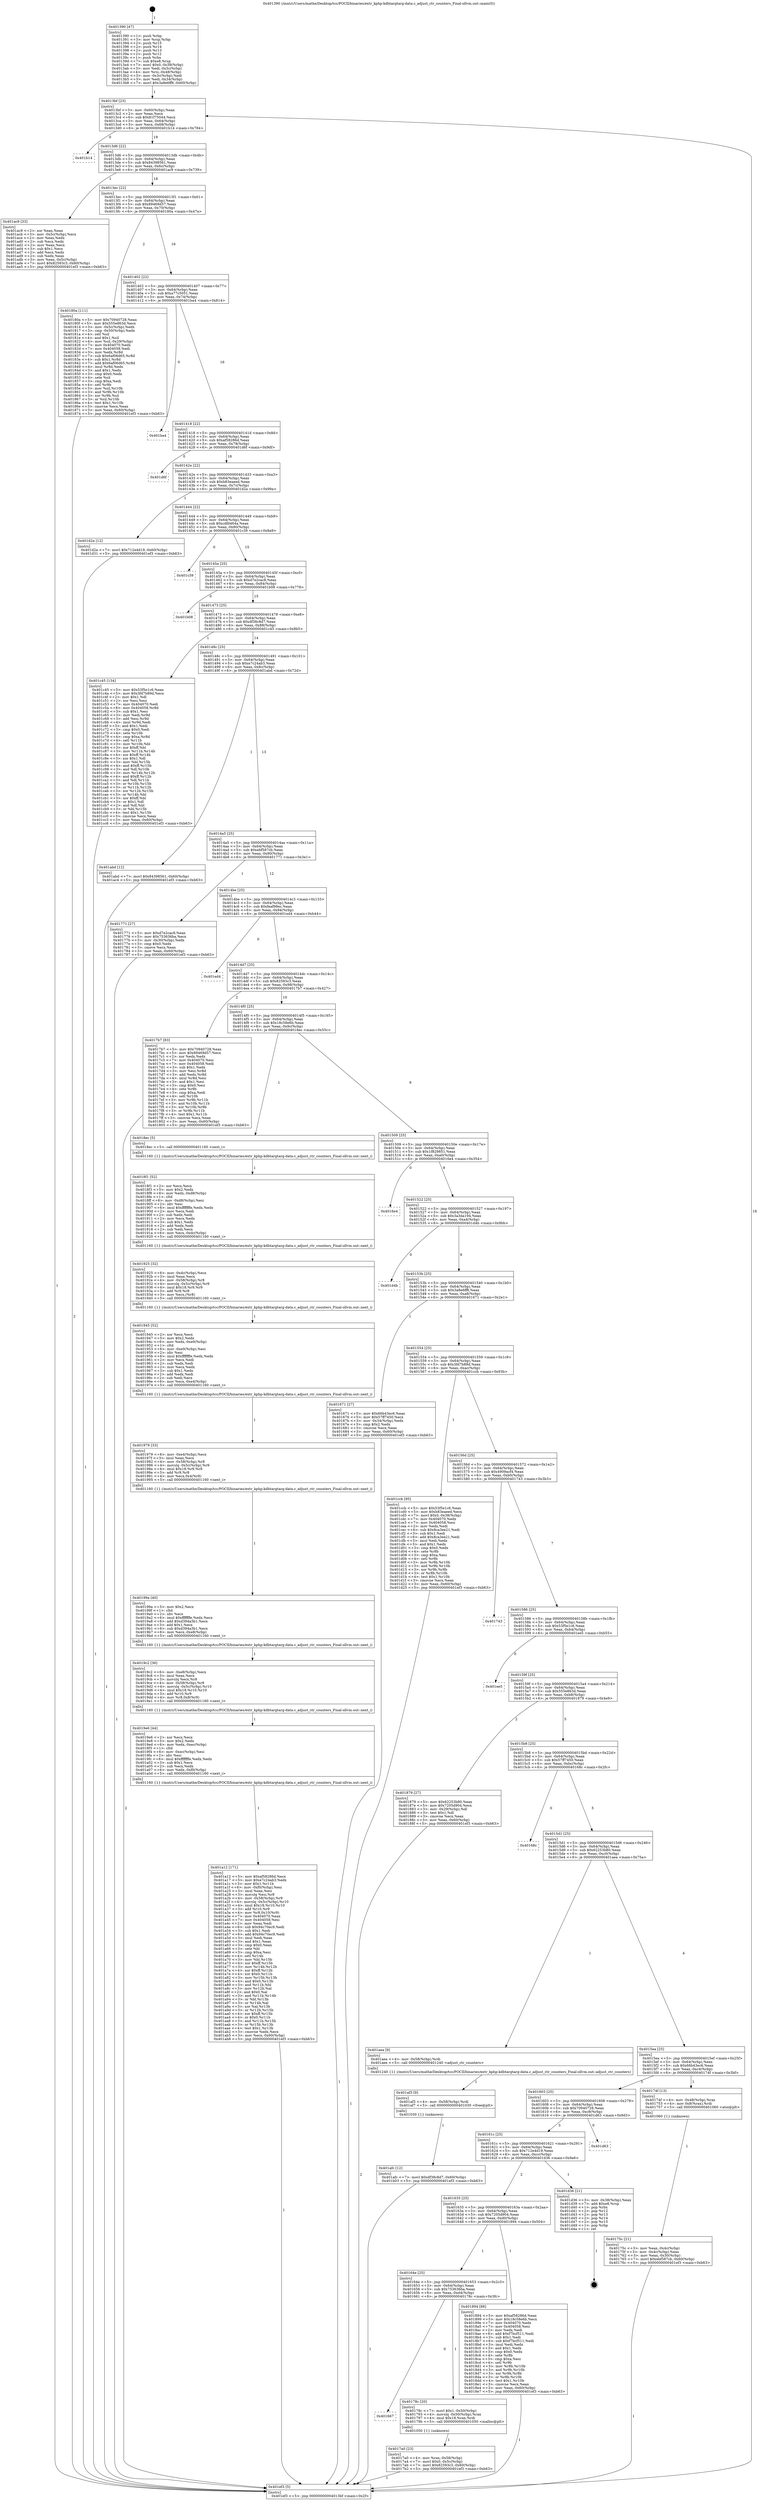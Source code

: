 digraph "0x401390" {
  label = "0x401390 (/mnt/c/Users/mathe/Desktop/tcc/POCII/binaries/extr_kphp-kdbtargtarg-data.c_adjust_ctr_counters_Final-ollvm.out::main(0))"
  labelloc = "t"
  node[shape=record]

  Entry [label="",width=0.3,height=0.3,shape=circle,fillcolor=black,style=filled]
  "0x4013bf" [label="{
     0x4013bf [23]\l
     | [instrs]\l
     &nbsp;&nbsp;0x4013bf \<+3\>: mov -0x60(%rbp),%eax\l
     &nbsp;&nbsp;0x4013c2 \<+2\>: mov %eax,%ecx\l
     &nbsp;&nbsp;0x4013c4 \<+6\>: sub $0x81f75044,%ecx\l
     &nbsp;&nbsp;0x4013ca \<+3\>: mov %eax,-0x64(%rbp)\l
     &nbsp;&nbsp;0x4013cd \<+3\>: mov %ecx,-0x68(%rbp)\l
     &nbsp;&nbsp;0x4013d0 \<+6\>: je 0000000000401b14 \<main+0x784\>\l
  }"]
  "0x401b14" [label="{
     0x401b14\l
  }", style=dashed]
  "0x4013d6" [label="{
     0x4013d6 [22]\l
     | [instrs]\l
     &nbsp;&nbsp;0x4013d6 \<+5\>: jmp 00000000004013db \<main+0x4b\>\l
     &nbsp;&nbsp;0x4013db \<+3\>: mov -0x64(%rbp),%eax\l
     &nbsp;&nbsp;0x4013de \<+5\>: sub $0x84398561,%eax\l
     &nbsp;&nbsp;0x4013e3 \<+3\>: mov %eax,-0x6c(%rbp)\l
     &nbsp;&nbsp;0x4013e6 \<+6\>: je 0000000000401ac9 \<main+0x739\>\l
  }"]
  Exit [label="",width=0.3,height=0.3,shape=circle,fillcolor=black,style=filled,peripheries=2]
  "0x401ac9" [label="{
     0x401ac9 [33]\l
     | [instrs]\l
     &nbsp;&nbsp;0x401ac9 \<+2\>: xor %eax,%eax\l
     &nbsp;&nbsp;0x401acb \<+3\>: mov -0x5c(%rbp),%ecx\l
     &nbsp;&nbsp;0x401ace \<+2\>: mov %eax,%edx\l
     &nbsp;&nbsp;0x401ad0 \<+2\>: sub %ecx,%edx\l
     &nbsp;&nbsp;0x401ad2 \<+2\>: mov %eax,%ecx\l
     &nbsp;&nbsp;0x401ad4 \<+3\>: sub $0x1,%ecx\l
     &nbsp;&nbsp;0x401ad7 \<+2\>: add %ecx,%edx\l
     &nbsp;&nbsp;0x401ad9 \<+2\>: sub %edx,%eax\l
     &nbsp;&nbsp;0x401adb \<+3\>: mov %eax,-0x5c(%rbp)\l
     &nbsp;&nbsp;0x401ade \<+7\>: movl $0x82593c3,-0x60(%rbp)\l
     &nbsp;&nbsp;0x401ae5 \<+5\>: jmp 0000000000401ef3 \<main+0xb63\>\l
  }"]
  "0x4013ec" [label="{
     0x4013ec [22]\l
     | [instrs]\l
     &nbsp;&nbsp;0x4013ec \<+5\>: jmp 00000000004013f1 \<main+0x61\>\l
     &nbsp;&nbsp;0x4013f1 \<+3\>: mov -0x64(%rbp),%eax\l
     &nbsp;&nbsp;0x4013f4 \<+5\>: sub $0x89469d57,%eax\l
     &nbsp;&nbsp;0x4013f9 \<+3\>: mov %eax,-0x70(%rbp)\l
     &nbsp;&nbsp;0x4013fc \<+6\>: je 000000000040180a \<main+0x47a\>\l
  }"]
  "0x401afc" [label="{
     0x401afc [12]\l
     | [instrs]\l
     &nbsp;&nbsp;0x401afc \<+7\>: movl $0xdf38c8d7,-0x60(%rbp)\l
     &nbsp;&nbsp;0x401b03 \<+5\>: jmp 0000000000401ef3 \<main+0xb63\>\l
  }"]
  "0x40180a" [label="{
     0x40180a [111]\l
     | [instrs]\l
     &nbsp;&nbsp;0x40180a \<+5\>: mov $0x70940728,%eax\l
     &nbsp;&nbsp;0x40180f \<+5\>: mov $0x555e863d,%ecx\l
     &nbsp;&nbsp;0x401814 \<+3\>: mov -0x5c(%rbp),%edx\l
     &nbsp;&nbsp;0x401817 \<+3\>: cmp -0x50(%rbp),%edx\l
     &nbsp;&nbsp;0x40181a \<+4\>: setl %sil\l
     &nbsp;&nbsp;0x40181e \<+4\>: and $0x1,%sil\l
     &nbsp;&nbsp;0x401822 \<+4\>: mov %sil,-0x29(%rbp)\l
     &nbsp;&nbsp;0x401826 \<+7\>: mov 0x404070,%edx\l
     &nbsp;&nbsp;0x40182d \<+7\>: mov 0x404058,%edi\l
     &nbsp;&nbsp;0x401834 \<+3\>: mov %edx,%r8d\l
     &nbsp;&nbsp;0x401837 \<+7\>: sub $0x6af06d65,%r8d\l
     &nbsp;&nbsp;0x40183e \<+4\>: sub $0x1,%r8d\l
     &nbsp;&nbsp;0x401842 \<+7\>: add $0x6af06d65,%r8d\l
     &nbsp;&nbsp;0x401849 \<+4\>: imul %r8d,%edx\l
     &nbsp;&nbsp;0x40184d \<+3\>: and $0x1,%edx\l
     &nbsp;&nbsp;0x401850 \<+3\>: cmp $0x0,%edx\l
     &nbsp;&nbsp;0x401853 \<+4\>: sete %sil\l
     &nbsp;&nbsp;0x401857 \<+3\>: cmp $0xa,%edi\l
     &nbsp;&nbsp;0x40185a \<+4\>: setl %r9b\l
     &nbsp;&nbsp;0x40185e \<+3\>: mov %sil,%r10b\l
     &nbsp;&nbsp;0x401861 \<+3\>: and %r9b,%r10b\l
     &nbsp;&nbsp;0x401864 \<+3\>: xor %r9b,%sil\l
     &nbsp;&nbsp;0x401867 \<+3\>: or %sil,%r10b\l
     &nbsp;&nbsp;0x40186a \<+4\>: test $0x1,%r10b\l
     &nbsp;&nbsp;0x40186e \<+3\>: cmovne %ecx,%eax\l
     &nbsp;&nbsp;0x401871 \<+3\>: mov %eax,-0x60(%rbp)\l
     &nbsp;&nbsp;0x401874 \<+5\>: jmp 0000000000401ef3 \<main+0xb63\>\l
  }"]
  "0x401402" [label="{
     0x401402 [22]\l
     | [instrs]\l
     &nbsp;&nbsp;0x401402 \<+5\>: jmp 0000000000401407 \<main+0x77\>\l
     &nbsp;&nbsp;0x401407 \<+3\>: mov -0x64(%rbp),%eax\l
     &nbsp;&nbsp;0x40140a \<+5\>: sub $0xa77c5051,%eax\l
     &nbsp;&nbsp;0x40140f \<+3\>: mov %eax,-0x74(%rbp)\l
     &nbsp;&nbsp;0x401412 \<+6\>: je 0000000000401ba4 \<main+0x814\>\l
  }"]
  "0x401af3" [label="{
     0x401af3 [9]\l
     | [instrs]\l
     &nbsp;&nbsp;0x401af3 \<+4\>: mov -0x58(%rbp),%rdi\l
     &nbsp;&nbsp;0x401af7 \<+5\>: call 0000000000401030 \<free@plt\>\l
     | [calls]\l
     &nbsp;&nbsp;0x401030 \{1\} (unknown)\l
  }"]
  "0x401ba4" [label="{
     0x401ba4\l
  }", style=dashed]
  "0x401418" [label="{
     0x401418 [22]\l
     | [instrs]\l
     &nbsp;&nbsp;0x401418 \<+5\>: jmp 000000000040141d \<main+0x8d\>\l
     &nbsp;&nbsp;0x40141d \<+3\>: mov -0x64(%rbp),%eax\l
     &nbsp;&nbsp;0x401420 \<+5\>: sub $0xaf58286d,%eax\l
     &nbsp;&nbsp;0x401425 \<+3\>: mov %eax,-0x78(%rbp)\l
     &nbsp;&nbsp;0x401428 \<+6\>: je 0000000000401d6f \<main+0x9df\>\l
  }"]
  "0x401a12" [label="{
     0x401a12 [171]\l
     | [instrs]\l
     &nbsp;&nbsp;0x401a12 \<+5\>: mov $0xaf58286d,%ecx\l
     &nbsp;&nbsp;0x401a17 \<+5\>: mov $0xe7c24ab3,%edx\l
     &nbsp;&nbsp;0x401a1c \<+3\>: mov $0x1,%r11b\l
     &nbsp;&nbsp;0x401a1f \<+6\>: mov -0xf0(%rbp),%esi\l
     &nbsp;&nbsp;0x401a25 \<+3\>: imul %eax,%esi\l
     &nbsp;&nbsp;0x401a28 \<+3\>: movslq %esi,%r8\l
     &nbsp;&nbsp;0x401a2b \<+4\>: mov -0x58(%rbp),%r9\l
     &nbsp;&nbsp;0x401a2f \<+4\>: movslq -0x5c(%rbp),%r10\l
     &nbsp;&nbsp;0x401a33 \<+4\>: imul $0x18,%r10,%r10\l
     &nbsp;&nbsp;0x401a37 \<+3\>: add %r10,%r9\l
     &nbsp;&nbsp;0x401a3a \<+4\>: mov %r8,0x10(%r9)\l
     &nbsp;&nbsp;0x401a3e \<+7\>: mov 0x404070,%eax\l
     &nbsp;&nbsp;0x401a45 \<+7\>: mov 0x404058,%esi\l
     &nbsp;&nbsp;0x401a4c \<+2\>: mov %eax,%edi\l
     &nbsp;&nbsp;0x401a4e \<+6\>: sub $0x94c70ec9,%edi\l
     &nbsp;&nbsp;0x401a54 \<+3\>: sub $0x1,%edi\l
     &nbsp;&nbsp;0x401a57 \<+6\>: add $0x94c70ec9,%edi\l
     &nbsp;&nbsp;0x401a5d \<+3\>: imul %edi,%eax\l
     &nbsp;&nbsp;0x401a60 \<+3\>: and $0x1,%eax\l
     &nbsp;&nbsp;0x401a63 \<+3\>: cmp $0x0,%eax\l
     &nbsp;&nbsp;0x401a66 \<+3\>: sete %bl\l
     &nbsp;&nbsp;0x401a69 \<+3\>: cmp $0xa,%esi\l
     &nbsp;&nbsp;0x401a6c \<+4\>: setl %r14b\l
     &nbsp;&nbsp;0x401a70 \<+3\>: mov %bl,%r15b\l
     &nbsp;&nbsp;0x401a73 \<+4\>: xor $0xff,%r15b\l
     &nbsp;&nbsp;0x401a77 \<+3\>: mov %r14b,%r12b\l
     &nbsp;&nbsp;0x401a7a \<+4\>: xor $0xff,%r12b\l
     &nbsp;&nbsp;0x401a7e \<+4\>: xor $0x0,%r11b\l
     &nbsp;&nbsp;0x401a82 \<+3\>: mov %r15b,%r13b\l
     &nbsp;&nbsp;0x401a85 \<+4\>: and $0x0,%r13b\l
     &nbsp;&nbsp;0x401a89 \<+3\>: and %r11b,%bl\l
     &nbsp;&nbsp;0x401a8c \<+3\>: mov %r12b,%al\l
     &nbsp;&nbsp;0x401a8f \<+2\>: and $0x0,%al\l
     &nbsp;&nbsp;0x401a91 \<+3\>: and %r11b,%r14b\l
     &nbsp;&nbsp;0x401a94 \<+3\>: or %bl,%r13b\l
     &nbsp;&nbsp;0x401a97 \<+3\>: or %r14b,%al\l
     &nbsp;&nbsp;0x401a9a \<+3\>: xor %al,%r13b\l
     &nbsp;&nbsp;0x401a9d \<+3\>: or %r12b,%r15b\l
     &nbsp;&nbsp;0x401aa0 \<+4\>: xor $0xff,%r15b\l
     &nbsp;&nbsp;0x401aa4 \<+4\>: or $0x0,%r11b\l
     &nbsp;&nbsp;0x401aa8 \<+3\>: and %r11b,%r15b\l
     &nbsp;&nbsp;0x401aab \<+3\>: or %r15b,%r13b\l
     &nbsp;&nbsp;0x401aae \<+4\>: test $0x1,%r13b\l
     &nbsp;&nbsp;0x401ab2 \<+3\>: cmovne %edx,%ecx\l
     &nbsp;&nbsp;0x401ab5 \<+3\>: mov %ecx,-0x60(%rbp)\l
     &nbsp;&nbsp;0x401ab8 \<+5\>: jmp 0000000000401ef3 \<main+0xb63\>\l
  }"]
  "0x401d6f" [label="{
     0x401d6f\l
  }", style=dashed]
  "0x40142e" [label="{
     0x40142e [22]\l
     | [instrs]\l
     &nbsp;&nbsp;0x40142e \<+5\>: jmp 0000000000401433 \<main+0xa3\>\l
     &nbsp;&nbsp;0x401433 \<+3\>: mov -0x64(%rbp),%eax\l
     &nbsp;&nbsp;0x401436 \<+5\>: sub $0xb83eaeed,%eax\l
     &nbsp;&nbsp;0x40143b \<+3\>: mov %eax,-0x7c(%rbp)\l
     &nbsp;&nbsp;0x40143e \<+6\>: je 0000000000401d2a \<main+0x99a\>\l
  }"]
  "0x4019e6" [label="{
     0x4019e6 [44]\l
     | [instrs]\l
     &nbsp;&nbsp;0x4019e6 \<+2\>: xor %ecx,%ecx\l
     &nbsp;&nbsp;0x4019e8 \<+5\>: mov $0x2,%edx\l
     &nbsp;&nbsp;0x4019ed \<+6\>: mov %edx,-0xec(%rbp)\l
     &nbsp;&nbsp;0x4019f3 \<+1\>: cltd\l
     &nbsp;&nbsp;0x4019f4 \<+6\>: mov -0xec(%rbp),%esi\l
     &nbsp;&nbsp;0x4019fa \<+2\>: idiv %esi\l
     &nbsp;&nbsp;0x4019fc \<+6\>: imul $0xfffffffe,%edx,%edx\l
     &nbsp;&nbsp;0x401a02 \<+3\>: sub $0x1,%ecx\l
     &nbsp;&nbsp;0x401a05 \<+2\>: sub %ecx,%edx\l
     &nbsp;&nbsp;0x401a07 \<+6\>: mov %edx,-0xf0(%rbp)\l
     &nbsp;&nbsp;0x401a0d \<+5\>: call 0000000000401160 \<next_i\>\l
     | [calls]\l
     &nbsp;&nbsp;0x401160 \{1\} (/mnt/c/Users/mathe/Desktop/tcc/POCII/binaries/extr_kphp-kdbtargtarg-data.c_adjust_ctr_counters_Final-ollvm.out::next_i)\l
  }"]
  "0x401d2a" [label="{
     0x401d2a [12]\l
     | [instrs]\l
     &nbsp;&nbsp;0x401d2a \<+7\>: movl $0x712e4d19,-0x60(%rbp)\l
     &nbsp;&nbsp;0x401d31 \<+5\>: jmp 0000000000401ef3 \<main+0xb63\>\l
  }"]
  "0x401444" [label="{
     0x401444 [22]\l
     | [instrs]\l
     &nbsp;&nbsp;0x401444 \<+5\>: jmp 0000000000401449 \<main+0xb9\>\l
     &nbsp;&nbsp;0x401449 \<+3\>: mov -0x64(%rbp),%eax\l
     &nbsp;&nbsp;0x40144c \<+5\>: sub $0xcdfd464a,%eax\l
     &nbsp;&nbsp;0x401451 \<+3\>: mov %eax,-0x80(%rbp)\l
     &nbsp;&nbsp;0x401454 \<+6\>: je 0000000000401c39 \<main+0x8a9\>\l
  }"]
  "0x4019c2" [label="{
     0x4019c2 [36]\l
     | [instrs]\l
     &nbsp;&nbsp;0x4019c2 \<+6\>: mov -0xe8(%rbp),%ecx\l
     &nbsp;&nbsp;0x4019c8 \<+3\>: imul %eax,%ecx\l
     &nbsp;&nbsp;0x4019cb \<+3\>: movslq %ecx,%r8\l
     &nbsp;&nbsp;0x4019ce \<+4\>: mov -0x58(%rbp),%r9\l
     &nbsp;&nbsp;0x4019d2 \<+4\>: movslq -0x5c(%rbp),%r10\l
     &nbsp;&nbsp;0x4019d6 \<+4\>: imul $0x18,%r10,%r10\l
     &nbsp;&nbsp;0x4019da \<+3\>: add %r10,%r9\l
     &nbsp;&nbsp;0x4019dd \<+4\>: mov %r8,0x8(%r9)\l
     &nbsp;&nbsp;0x4019e1 \<+5\>: call 0000000000401160 \<next_i\>\l
     | [calls]\l
     &nbsp;&nbsp;0x401160 \{1\} (/mnt/c/Users/mathe/Desktop/tcc/POCII/binaries/extr_kphp-kdbtargtarg-data.c_adjust_ctr_counters_Final-ollvm.out::next_i)\l
  }"]
  "0x401c39" [label="{
     0x401c39\l
  }", style=dashed]
  "0x40145a" [label="{
     0x40145a [25]\l
     | [instrs]\l
     &nbsp;&nbsp;0x40145a \<+5\>: jmp 000000000040145f \<main+0xcf\>\l
     &nbsp;&nbsp;0x40145f \<+3\>: mov -0x64(%rbp),%eax\l
     &nbsp;&nbsp;0x401462 \<+5\>: sub $0xd7e2cac8,%eax\l
     &nbsp;&nbsp;0x401467 \<+6\>: mov %eax,-0x84(%rbp)\l
     &nbsp;&nbsp;0x40146d \<+6\>: je 0000000000401b08 \<main+0x778\>\l
  }"]
  "0x40199a" [label="{
     0x40199a [40]\l
     | [instrs]\l
     &nbsp;&nbsp;0x40199a \<+5\>: mov $0x2,%ecx\l
     &nbsp;&nbsp;0x40199f \<+1\>: cltd\l
     &nbsp;&nbsp;0x4019a0 \<+2\>: idiv %ecx\l
     &nbsp;&nbsp;0x4019a2 \<+6\>: imul $0xfffffffe,%edx,%ecx\l
     &nbsp;&nbsp;0x4019a8 \<+6\>: add $0xd394a3b1,%ecx\l
     &nbsp;&nbsp;0x4019ae \<+3\>: add $0x1,%ecx\l
     &nbsp;&nbsp;0x4019b1 \<+6\>: sub $0xd394a3b1,%ecx\l
     &nbsp;&nbsp;0x4019b7 \<+6\>: mov %ecx,-0xe8(%rbp)\l
     &nbsp;&nbsp;0x4019bd \<+5\>: call 0000000000401160 \<next_i\>\l
     | [calls]\l
     &nbsp;&nbsp;0x401160 \{1\} (/mnt/c/Users/mathe/Desktop/tcc/POCII/binaries/extr_kphp-kdbtargtarg-data.c_adjust_ctr_counters_Final-ollvm.out::next_i)\l
  }"]
  "0x401b08" [label="{
     0x401b08\l
  }", style=dashed]
  "0x401473" [label="{
     0x401473 [25]\l
     | [instrs]\l
     &nbsp;&nbsp;0x401473 \<+5\>: jmp 0000000000401478 \<main+0xe8\>\l
     &nbsp;&nbsp;0x401478 \<+3\>: mov -0x64(%rbp),%eax\l
     &nbsp;&nbsp;0x40147b \<+5\>: sub $0xdf38c8d7,%eax\l
     &nbsp;&nbsp;0x401480 \<+6\>: mov %eax,-0x88(%rbp)\l
     &nbsp;&nbsp;0x401486 \<+6\>: je 0000000000401c45 \<main+0x8b5\>\l
  }"]
  "0x401979" [label="{
     0x401979 [33]\l
     | [instrs]\l
     &nbsp;&nbsp;0x401979 \<+6\>: mov -0xe4(%rbp),%ecx\l
     &nbsp;&nbsp;0x40197f \<+3\>: imul %eax,%ecx\l
     &nbsp;&nbsp;0x401982 \<+4\>: mov -0x58(%rbp),%r8\l
     &nbsp;&nbsp;0x401986 \<+4\>: movslq -0x5c(%rbp),%r9\l
     &nbsp;&nbsp;0x40198a \<+4\>: imul $0x18,%r9,%r9\l
     &nbsp;&nbsp;0x40198e \<+3\>: add %r9,%r8\l
     &nbsp;&nbsp;0x401991 \<+4\>: mov %ecx,0x4(%r8)\l
     &nbsp;&nbsp;0x401995 \<+5\>: call 0000000000401160 \<next_i\>\l
     | [calls]\l
     &nbsp;&nbsp;0x401160 \{1\} (/mnt/c/Users/mathe/Desktop/tcc/POCII/binaries/extr_kphp-kdbtargtarg-data.c_adjust_ctr_counters_Final-ollvm.out::next_i)\l
  }"]
  "0x401c45" [label="{
     0x401c45 [134]\l
     | [instrs]\l
     &nbsp;&nbsp;0x401c45 \<+5\>: mov $0x53f5e1c6,%eax\l
     &nbsp;&nbsp;0x401c4a \<+5\>: mov $0x3fd7b89d,%ecx\l
     &nbsp;&nbsp;0x401c4f \<+2\>: mov $0x1,%dl\l
     &nbsp;&nbsp;0x401c51 \<+2\>: xor %esi,%esi\l
     &nbsp;&nbsp;0x401c53 \<+7\>: mov 0x404070,%edi\l
     &nbsp;&nbsp;0x401c5a \<+8\>: mov 0x404058,%r8d\l
     &nbsp;&nbsp;0x401c62 \<+3\>: sub $0x1,%esi\l
     &nbsp;&nbsp;0x401c65 \<+3\>: mov %edi,%r9d\l
     &nbsp;&nbsp;0x401c68 \<+3\>: add %esi,%r9d\l
     &nbsp;&nbsp;0x401c6b \<+4\>: imul %r9d,%edi\l
     &nbsp;&nbsp;0x401c6f \<+3\>: and $0x1,%edi\l
     &nbsp;&nbsp;0x401c72 \<+3\>: cmp $0x0,%edi\l
     &nbsp;&nbsp;0x401c75 \<+4\>: sete %r10b\l
     &nbsp;&nbsp;0x401c79 \<+4\>: cmp $0xa,%r8d\l
     &nbsp;&nbsp;0x401c7d \<+4\>: setl %r11b\l
     &nbsp;&nbsp;0x401c81 \<+3\>: mov %r10b,%bl\l
     &nbsp;&nbsp;0x401c84 \<+3\>: xor $0xff,%bl\l
     &nbsp;&nbsp;0x401c87 \<+3\>: mov %r11b,%r14b\l
     &nbsp;&nbsp;0x401c8a \<+4\>: xor $0xff,%r14b\l
     &nbsp;&nbsp;0x401c8e \<+3\>: xor $0x1,%dl\l
     &nbsp;&nbsp;0x401c91 \<+3\>: mov %bl,%r15b\l
     &nbsp;&nbsp;0x401c94 \<+4\>: and $0xff,%r15b\l
     &nbsp;&nbsp;0x401c98 \<+3\>: and %dl,%r10b\l
     &nbsp;&nbsp;0x401c9b \<+3\>: mov %r14b,%r12b\l
     &nbsp;&nbsp;0x401c9e \<+4\>: and $0xff,%r12b\l
     &nbsp;&nbsp;0x401ca2 \<+3\>: and %dl,%r11b\l
     &nbsp;&nbsp;0x401ca5 \<+3\>: or %r10b,%r15b\l
     &nbsp;&nbsp;0x401ca8 \<+3\>: or %r11b,%r12b\l
     &nbsp;&nbsp;0x401cab \<+3\>: xor %r12b,%r15b\l
     &nbsp;&nbsp;0x401cae \<+3\>: or %r14b,%bl\l
     &nbsp;&nbsp;0x401cb1 \<+3\>: xor $0xff,%bl\l
     &nbsp;&nbsp;0x401cb4 \<+3\>: or $0x1,%dl\l
     &nbsp;&nbsp;0x401cb7 \<+2\>: and %dl,%bl\l
     &nbsp;&nbsp;0x401cb9 \<+3\>: or %bl,%r15b\l
     &nbsp;&nbsp;0x401cbc \<+4\>: test $0x1,%r15b\l
     &nbsp;&nbsp;0x401cc0 \<+3\>: cmovne %ecx,%eax\l
     &nbsp;&nbsp;0x401cc3 \<+3\>: mov %eax,-0x60(%rbp)\l
     &nbsp;&nbsp;0x401cc6 \<+5\>: jmp 0000000000401ef3 \<main+0xb63\>\l
  }"]
  "0x40148c" [label="{
     0x40148c [25]\l
     | [instrs]\l
     &nbsp;&nbsp;0x40148c \<+5\>: jmp 0000000000401491 \<main+0x101\>\l
     &nbsp;&nbsp;0x401491 \<+3\>: mov -0x64(%rbp),%eax\l
     &nbsp;&nbsp;0x401494 \<+5\>: sub $0xe7c24ab3,%eax\l
     &nbsp;&nbsp;0x401499 \<+6\>: mov %eax,-0x8c(%rbp)\l
     &nbsp;&nbsp;0x40149f \<+6\>: je 0000000000401abd \<main+0x72d\>\l
  }"]
  "0x401945" [label="{
     0x401945 [52]\l
     | [instrs]\l
     &nbsp;&nbsp;0x401945 \<+2\>: xor %ecx,%ecx\l
     &nbsp;&nbsp;0x401947 \<+5\>: mov $0x2,%edx\l
     &nbsp;&nbsp;0x40194c \<+6\>: mov %edx,-0xe0(%rbp)\l
     &nbsp;&nbsp;0x401952 \<+1\>: cltd\l
     &nbsp;&nbsp;0x401953 \<+6\>: mov -0xe0(%rbp),%esi\l
     &nbsp;&nbsp;0x401959 \<+2\>: idiv %esi\l
     &nbsp;&nbsp;0x40195b \<+6\>: imul $0xfffffffe,%edx,%edx\l
     &nbsp;&nbsp;0x401961 \<+2\>: mov %ecx,%edi\l
     &nbsp;&nbsp;0x401963 \<+2\>: sub %edx,%edi\l
     &nbsp;&nbsp;0x401965 \<+2\>: mov %ecx,%edx\l
     &nbsp;&nbsp;0x401967 \<+3\>: sub $0x1,%edx\l
     &nbsp;&nbsp;0x40196a \<+2\>: add %edx,%edi\l
     &nbsp;&nbsp;0x40196c \<+2\>: sub %edi,%ecx\l
     &nbsp;&nbsp;0x40196e \<+6\>: mov %ecx,-0xe4(%rbp)\l
     &nbsp;&nbsp;0x401974 \<+5\>: call 0000000000401160 \<next_i\>\l
     | [calls]\l
     &nbsp;&nbsp;0x401160 \{1\} (/mnt/c/Users/mathe/Desktop/tcc/POCII/binaries/extr_kphp-kdbtargtarg-data.c_adjust_ctr_counters_Final-ollvm.out::next_i)\l
  }"]
  "0x401abd" [label="{
     0x401abd [12]\l
     | [instrs]\l
     &nbsp;&nbsp;0x401abd \<+7\>: movl $0x84398561,-0x60(%rbp)\l
     &nbsp;&nbsp;0x401ac4 \<+5\>: jmp 0000000000401ef3 \<main+0xb63\>\l
  }"]
  "0x4014a5" [label="{
     0x4014a5 [25]\l
     | [instrs]\l
     &nbsp;&nbsp;0x4014a5 \<+5\>: jmp 00000000004014aa \<main+0x11a\>\l
     &nbsp;&nbsp;0x4014aa \<+3\>: mov -0x64(%rbp),%eax\l
     &nbsp;&nbsp;0x4014ad \<+5\>: sub $0xebf587cb,%eax\l
     &nbsp;&nbsp;0x4014b2 \<+6\>: mov %eax,-0x90(%rbp)\l
     &nbsp;&nbsp;0x4014b8 \<+6\>: je 0000000000401771 \<main+0x3e1\>\l
  }"]
  "0x401925" [label="{
     0x401925 [32]\l
     | [instrs]\l
     &nbsp;&nbsp;0x401925 \<+6\>: mov -0xdc(%rbp),%ecx\l
     &nbsp;&nbsp;0x40192b \<+3\>: imul %eax,%ecx\l
     &nbsp;&nbsp;0x40192e \<+4\>: mov -0x58(%rbp),%r8\l
     &nbsp;&nbsp;0x401932 \<+4\>: movslq -0x5c(%rbp),%r9\l
     &nbsp;&nbsp;0x401936 \<+4\>: imul $0x18,%r9,%r9\l
     &nbsp;&nbsp;0x40193a \<+3\>: add %r9,%r8\l
     &nbsp;&nbsp;0x40193d \<+3\>: mov %ecx,(%r8)\l
     &nbsp;&nbsp;0x401940 \<+5\>: call 0000000000401160 \<next_i\>\l
     | [calls]\l
     &nbsp;&nbsp;0x401160 \{1\} (/mnt/c/Users/mathe/Desktop/tcc/POCII/binaries/extr_kphp-kdbtargtarg-data.c_adjust_ctr_counters_Final-ollvm.out::next_i)\l
  }"]
  "0x401771" [label="{
     0x401771 [27]\l
     | [instrs]\l
     &nbsp;&nbsp;0x401771 \<+5\>: mov $0xd7e2cac8,%eax\l
     &nbsp;&nbsp;0x401776 \<+5\>: mov $0x753636ba,%ecx\l
     &nbsp;&nbsp;0x40177b \<+3\>: mov -0x30(%rbp),%edx\l
     &nbsp;&nbsp;0x40177e \<+3\>: cmp $0x0,%edx\l
     &nbsp;&nbsp;0x401781 \<+3\>: cmove %ecx,%eax\l
     &nbsp;&nbsp;0x401784 \<+3\>: mov %eax,-0x60(%rbp)\l
     &nbsp;&nbsp;0x401787 \<+5\>: jmp 0000000000401ef3 \<main+0xb63\>\l
  }"]
  "0x4014be" [label="{
     0x4014be [25]\l
     | [instrs]\l
     &nbsp;&nbsp;0x4014be \<+5\>: jmp 00000000004014c3 \<main+0x133\>\l
     &nbsp;&nbsp;0x4014c3 \<+3\>: mov -0x64(%rbp),%eax\l
     &nbsp;&nbsp;0x4014c6 \<+5\>: sub $0xfeaf98ec,%eax\l
     &nbsp;&nbsp;0x4014cb \<+6\>: mov %eax,-0x94(%rbp)\l
     &nbsp;&nbsp;0x4014d1 \<+6\>: je 0000000000401ed4 \<main+0xb44\>\l
  }"]
  "0x4018f1" [label="{
     0x4018f1 [52]\l
     | [instrs]\l
     &nbsp;&nbsp;0x4018f1 \<+2\>: xor %ecx,%ecx\l
     &nbsp;&nbsp;0x4018f3 \<+5\>: mov $0x2,%edx\l
     &nbsp;&nbsp;0x4018f8 \<+6\>: mov %edx,-0xd8(%rbp)\l
     &nbsp;&nbsp;0x4018fe \<+1\>: cltd\l
     &nbsp;&nbsp;0x4018ff \<+6\>: mov -0xd8(%rbp),%esi\l
     &nbsp;&nbsp;0x401905 \<+2\>: idiv %esi\l
     &nbsp;&nbsp;0x401907 \<+6\>: imul $0xfffffffe,%edx,%edx\l
     &nbsp;&nbsp;0x40190d \<+2\>: mov %ecx,%edi\l
     &nbsp;&nbsp;0x40190f \<+2\>: sub %edx,%edi\l
     &nbsp;&nbsp;0x401911 \<+2\>: mov %ecx,%edx\l
     &nbsp;&nbsp;0x401913 \<+3\>: sub $0x1,%edx\l
     &nbsp;&nbsp;0x401916 \<+2\>: add %edx,%edi\l
     &nbsp;&nbsp;0x401918 \<+2\>: sub %edi,%ecx\l
     &nbsp;&nbsp;0x40191a \<+6\>: mov %ecx,-0xdc(%rbp)\l
     &nbsp;&nbsp;0x401920 \<+5\>: call 0000000000401160 \<next_i\>\l
     | [calls]\l
     &nbsp;&nbsp;0x401160 \{1\} (/mnt/c/Users/mathe/Desktop/tcc/POCII/binaries/extr_kphp-kdbtargtarg-data.c_adjust_ctr_counters_Final-ollvm.out::next_i)\l
  }"]
  "0x401ed4" [label="{
     0x401ed4\l
  }", style=dashed]
  "0x4014d7" [label="{
     0x4014d7 [25]\l
     | [instrs]\l
     &nbsp;&nbsp;0x4014d7 \<+5\>: jmp 00000000004014dc \<main+0x14c\>\l
     &nbsp;&nbsp;0x4014dc \<+3\>: mov -0x64(%rbp),%eax\l
     &nbsp;&nbsp;0x4014df \<+5\>: sub $0x82593c3,%eax\l
     &nbsp;&nbsp;0x4014e4 \<+6\>: mov %eax,-0x98(%rbp)\l
     &nbsp;&nbsp;0x4014ea \<+6\>: je 00000000004017b7 \<main+0x427\>\l
  }"]
  "0x4017a0" [label="{
     0x4017a0 [23]\l
     | [instrs]\l
     &nbsp;&nbsp;0x4017a0 \<+4\>: mov %rax,-0x58(%rbp)\l
     &nbsp;&nbsp;0x4017a4 \<+7\>: movl $0x0,-0x5c(%rbp)\l
     &nbsp;&nbsp;0x4017ab \<+7\>: movl $0x82593c3,-0x60(%rbp)\l
     &nbsp;&nbsp;0x4017b2 \<+5\>: jmp 0000000000401ef3 \<main+0xb63\>\l
  }"]
  "0x4017b7" [label="{
     0x4017b7 [83]\l
     | [instrs]\l
     &nbsp;&nbsp;0x4017b7 \<+5\>: mov $0x70940728,%eax\l
     &nbsp;&nbsp;0x4017bc \<+5\>: mov $0x89469d57,%ecx\l
     &nbsp;&nbsp;0x4017c1 \<+2\>: xor %edx,%edx\l
     &nbsp;&nbsp;0x4017c3 \<+7\>: mov 0x404070,%esi\l
     &nbsp;&nbsp;0x4017ca \<+7\>: mov 0x404058,%edi\l
     &nbsp;&nbsp;0x4017d1 \<+3\>: sub $0x1,%edx\l
     &nbsp;&nbsp;0x4017d4 \<+3\>: mov %esi,%r8d\l
     &nbsp;&nbsp;0x4017d7 \<+3\>: add %edx,%r8d\l
     &nbsp;&nbsp;0x4017da \<+4\>: imul %r8d,%esi\l
     &nbsp;&nbsp;0x4017de \<+3\>: and $0x1,%esi\l
     &nbsp;&nbsp;0x4017e1 \<+3\>: cmp $0x0,%esi\l
     &nbsp;&nbsp;0x4017e4 \<+4\>: sete %r9b\l
     &nbsp;&nbsp;0x4017e8 \<+3\>: cmp $0xa,%edi\l
     &nbsp;&nbsp;0x4017eb \<+4\>: setl %r10b\l
     &nbsp;&nbsp;0x4017ef \<+3\>: mov %r9b,%r11b\l
     &nbsp;&nbsp;0x4017f2 \<+3\>: and %r10b,%r11b\l
     &nbsp;&nbsp;0x4017f5 \<+3\>: xor %r10b,%r9b\l
     &nbsp;&nbsp;0x4017f8 \<+3\>: or %r9b,%r11b\l
     &nbsp;&nbsp;0x4017fb \<+4\>: test $0x1,%r11b\l
     &nbsp;&nbsp;0x4017ff \<+3\>: cmovne %ecx,%eax\l
     &nbsp;&nbsp;0x401802 \<+3\>: mov %eax,-0x60(%rbp)\l
     &nbsp;&nbsp;0x401805 \<+5\>: jmp 0000000000401ef3 \<main+0xb63\>\l
  }"]
  "0x4014f0" [label="{
     0x4014f0 [25]\l
     | [instrs]\l
     &nbsp;&nbsp;0x4014f0 \<+5\>: jmp 00000000004014f5 \<main+0x165\>\l
     &nbsp;&nbsp;0x4014f5 \<+3\>: mov -0x64(%rbp),%eax\l
     &nbsp;&nbsp;0x4014f8 \<+5\>: sub $0x18c58e6b,%eax\l
     &nbsp;&nbsp;0x4014fd \<+6\>: mov %eax,-0x9c(%rbp)\l
     &nbsp;&nbsp;0x401503 \<+6\>: je 00000000004018ec \<main+0x55c\>\l
  }"]
  "0x401667" [label="{
     0x401667\l
  }", style=dashed]
  "0x4018ec" [label="{
     0x4018ec [5]\l
     | [instrs]\l
     &nbsp;&nbsp;0x4018ec \<+5\>: call 0000000000401160 \<next_i\>\l
     | [calls]\l
     &nbsp;&nbsp;0x401160 \{1\} (/mnt/c/Users/mathe/Desktop/tcc/POCII/binaries/extr_kphp-kdbtargtarg-data.c_adjust_ctr_counters_Final-ollvm.out::next_i)\l
  }"]
  "0x401509" [label="{
     0x401509 [25]\l
     | [instrs]\l
     &nbsp;&nbsp;0x401509 \<+5\>: jmp 000000000040150e \<main+0x17e\>\l
     &nbsp;&nbsp;0x40150e \<+3\>: mov -0x64(%rbp),%eax\l
     &nbsp;&nbsp;0x401511 \<+5\>: sub $0x1f829851,%eax\l
     &nbsp;&nbsp;0x401516 \<+6\>: mov %eax,-0xa0(%rbp)\l
     &nbsp;&nbsp;0x40151c \<+6\>: je 00000000004016e4 \<main+0x354\>\l
  }"]
  "0x40178c" [label="{
     0x40178c [20]\l
     | [instrs]\l
     &nbsp;&nbsp;0x40178c \<+7\>: movl $0x1,-0x50(%rbp)\l
     &nbsp;&nbsp;0x401793 \<+4\>: movslq -0x50(%rbp),%rax\l
     &nbsp;&nbsp;0x401797 \<+4\>: imul $0x18,%rax,%rdi\l
     &nbsp;&nbsp;0x40179b \<+5\>: call 0000000000401050 \<malloc@plt\>\l
     | [calls]\l
     &nbsp;&nbsp;0x401050 \{1\} (unknown)\l
  }"]
  "0x4016e4" [label="{
     0x4016e4\l
  }", style=dashed]
  "0x401522" [label="{
     0x401522 [25]\l
     | [instrs]\l
     &nbsp;&nbsp;0x401522 \<+5\>: jmp 0000000000401527 \<main+0x197\>\l
     &nbsp;&nbsp;0x401527 \<+3\>: mov -0x64(%rbp),%eax\l
     &nbsp;&nbsp;0x40152a \<+5\>: sub $0x3a3da194,%eax\l
     &nbsp;&nbsp;0x40152f \<+6\>: mov %eax,-0xa4(%rbp)\l
     &nbsp;&nbsp;0x401535 \<+6\>: je 0000000000401d4b \<main+0x9bb\>\l
  }"]
  "0x40164e" [label="{
     0x40164e [25]\l
     | [instrs]\l
     &nbsp;&nbsp;0x40164e \<+5\>: jmp 0000000000401653 \<main+0x2c3\>\l
     &nbsp;&nbsp;0x401653 \<+3\>: mov -0x64(%rbp),%eax\l
     &nbsp;&nbsp;0x401656 \<+5\>: sub $0x753636ba,%eax\l
     &nbsp;&nbsp;0x40165b \<+6\>: mov %eax,-0xd4(%rbp)\l
     &nbsp;&nbsp;0x401661 \<+6\>: je 000000000040178c \<main+0x3fc\>\l
  }"]
  "0x401d4b" [label="{
     0x401d4b\l
  }", style=dashed]
  "0x40153b" [label="{
     0x40153b [25]\l
     | [instrs]\l
     &nbsp;&nbsp;0x40153b \<+5\>: jmp 0000000000401540 \<main+0x1b0\>\l
     &nbsp;&nbsp;0x401540 \<+3\>: mov -0x64(%rbp),%eax\l
     &nbsp;&nbsp;0x401543 \<+5\>: sub $0x3a8e6ff8,%eax\l
     &nbsp;&nbsp;0x401548 \<+6\>: mov %eax,-0xa8(%rbp)\l
     &nbsp;&nbsp;0x40154e \<+6\>: je 0000000000401671 \<main+0x2e1\>\l
  }"]
  "0x401894" [label="{
     0x401894 [88]\l
     | [instrs]\l
     &nbsp;&nbsp;0x401894 \<+5\>: mov $0xaf58286d,%eax\l
     &nbsp;&nbsp;0x401899 \<+5\>: mov $0x18c58e6b,%ecx\l
     &nbsp;&nbsp;0x40189e \<+7\>: mov 0x404070,%edx\l
     &nbsp;&nbsp;0x4018a5 \<+7\>: mov 0x404058,%esi\l
     &nbsp;&nbsp;0x4018ac \<+2\>: mov %edx,%edi\l
     &nbsp;&nbsp;0x4018ae \<+6\>: add $0xf7bcf511,%edi\l
     &nbsp;&nbsp;0x4018b4 \<+3\>: sub $0x1,%edi\l
     &nbsp;&nbsp;0x4018b7 \<+6\>: sub $0xf7bcf511,%edi\l
     &nbsp;&nbsp;0x4018bd \<+3\>: imul %edi,%edx\l
     &nbsp;&nbsp;0x4018c0 \<+3\>: and $0x1,%edx\l
     &nbsp;&nbsp;0x4018c3 \<+3\>: cmp $0x0,%edx\l
     &nbsp;&nbsp;0x4018c6 \<+4\>: sete %r8b\l
     &nbsp;&nbsp;0x4018ca \<+3\>: cmp $0xa,%esi\l
     &nbsp;&nbsp;0x4018cd \<+4\>: setl %r9b\l
     &nbsp;&nbsp;0x4018d1 \<+3\>: mov %r8b,%r10b\l
     &nbsp;&nbsp;0x4018d4 \<+3\>: and %r9b,%r10b\l
     &nbsp;&nbsp;0x4018d7 \<+3\>: xor %r9b,%r8b\l
     &nbsp;&nbsp;0x4018da \<+3\>: or %r8b,%r10b\l
     &nbsp;&nbsp;0x4018dd \<+4\>: test $0x1,%r10b\l
     &nbsp;&nbsp;0x4018e1 \<+3\>: cmovne %ecx,%eax\l
     &nbsp;&nbsp;0x4018e4 \<+3\>: mov %eax,-0x60(%rbp)\l
     &nbsp;&nbsp;0x4018e7 \<+5\>: jmp 0000000000401ef3 \<main+0xb63\>\l
  }"]
  "0x401671" [label="{
     0x401671 [27]\l
     | [instrs]\l
     &nbsp;&nbsp;0x401671 \<+5\>: mov $0x66b43ec6,%eax\l
     &nbsp;&nbsp;0x401676 \<+5\>: mov $0x57ff7450,%ecx\l
     &nbsp;&nbsp;0x40167b \<+3\>: mov -0x34(%rbp),%edx\l
     &nbsp;&nbsp;0x40167e \<+3\>: cmp $0x2,%edx\l
     &nbsp;&nbsp;0x401681 \<+3\>: cmovne %ecx,%eax\l
     &nbsp;&nbsp;0x401684 \<+3\>: mov %eax,-0x60(%rbp)\l
     &nbsp;&nbsp;0x401687 \<+5\>: jmp 0000000000401ef3 \<main+0xb63\>\l
  }"]
  "0x401554" [label="{
     0x401554 [25]\l
     | [instrs]\l
     &nbsp;&nbsp;0x401554 \<+5\>: jmp 0000000000401559 \<main+0x1c9\>\l
     &nbsp;&nbsp;0x401559 \<+3\>: mov -0x64(%rbp),%eax\l
     &nbsp;&nbsp;0x40155c \<+5\>: sub $0x3fd7b89d,%eax\l
     &nbsp;&nbsp;0x401561 \<+6\>: mov %eax,-0xac(%rbp)\l
     &nbsp;&nbsp;0x401567 \<+6\>: je 0000000000401ccb \<main+0x93b\>\l
  }"]
  "0x401ef3" [label="{
     0x401ef3 [5]\l
     | [instrs]\l
     &nbsp;&nbsp;0x401ef3 \<+5\>: jmp 00000000004013bf \<main+0x2f\>\l
  }"]
  "0x401390" [label="{
     0x401390 [47]\l
     | [instrs]\l
     &nbsp;&nbsp;0x401390 \<+1\>: push %rbp\l
     &nbsp;&nbsp;0x401391 \<+3\>: mov %rsp,%rbp\l
     &nbsp;&nbsp;0x401394 \<+2\>: push %r15\l
     &nbsp;&nbsp;0x401396 \<+2\>: push %r14\l
     &nbsp;&nbsp;0x401398 \<+2\>: push %r13\l
     &nbsp;&nbsp;0x40139a \<+2\>: push %r12\l
     &nbsp;&nbsp;0x40139c \<+1\>: push %rbx\l
     &nbsp;&nbsp;0x40139d \<+7\>: sub $0xe8,%rsp\l
     &nbsp;&nbsp;0x4013a4 \<+7\>: movl $0x0,-0x38(%rbp)\l
     &nbsp;&nbsp;0x4013ab \<+3\>: mov %edi,-0x3c(%rbp)\l
     &nbsp;&nbsp;0x4013ae \<+4\>: mov %rsi,-0x48(%rbp)\l
     &nbsp;&nbsp;0x4013b2 \<+3\>: mov -0x3c(%rbp),%edi\l
     &nbsp;&nbsp;0x4013b5 \<+3\>: mov %edi,-0x34(%rbp)\l
     &nbsp;&nbsp;0x4013b8 \<+7\>: movl $0x3a8e6ff8,-0x60(%rbp)\l
  }"]
  "0x401635" [label="{
     0x401635 [25]\l
     | [instrs]\l
     &nbsp;&nbsp;0x401635 \<+5\>: jmp 000000000040163a \<main+0x2aa\>\l
     &nbsp;&nbsp;0x40163a \<+3\>: mov -0x64(%rbp),%eax\l
     &nbsp;&nbsp;0x40163d \<+5\>: sub $0x7205d904,%eax\l
     &nbsp;&nbsp;0x401642 \<+6\>: mov %eax,-0xd0(%rbp)\l
     &nbsp;&nbsp;0x401648 \<+6\>: je 0000000000401894 \<main+0x504\>\l
  }"]
  "0x401ccb" [label="{
     0x401ccb [95]\l
     | [instrs]\l
     &nbsp;&nbsp;0x401ccb \<+5\>: mov $0x53f5e1c6,%eax\l
     &nbsp;&nbsp;0x401cd0 \<+5\>: mov $0xb83eaeed,%ecx\l
     &nbsp;&nbsp;0x401cd5 \<+7\>: movl $0x0,-0x38(%rbp)\l
     &nbsp;&nbsp;0x401cdc \<+7\>: mov 0x404070,%edx\l
     &nbsp;&nbsp;0x401ce3 \<+7\>: mov 0x404058,%esi\l
     &nbsp;&nbsp;0x401cea \<+2\>: mov %edx,%edi\l
     &nbsp;&nbsp;0x401cec \<+6\>: sub $0x8ca3ee21,%edi\l
     &nbsp;&nbsp;0x401cf2 \<+3\>: sub $0x1,%edi\l
     &nbsp;&nbsp;0x401cf5 \<+6\>: add $0x8ca3ee21,%edi\l
     &nbsp;&nbsp;0x401cfb \<+3\>: imul %edi,%edx\l
     &nbsp;&nbsp;0x401cfe \<+3\>: and $0x1,%edx\l
     &nbsp;&nbsp;0x401d01 \<+3\>: cmp $0x0,%edx\l
     &nbsp;&nbsp;0x401d04 \<+4\>: sete %r8b\l
     &nbsp;&nbsp;0x401d08 \<+3\>: cmp $0xa,%esi\l
     &nbsp;&nbsp;0x401d0b \<+4\>: setl %r9b\l
     &nbsp;&nbsp;0x401d0f \<+3\>: mov %r8b,%r10b\l
     &nbsp;&nbsp;0x401d12 \<+3\>: and %r9b,%r10b\l
     &nbsp;&nbsp;0x401d15 \<+3\>: xor %r9b,%r8b\l
     &nbsp;&nbsp;0x401d18 \<+3\>: or %r8b,%r10b\l
     &nbsp;&nbsp;0x401d1b \<+4\>: test $0x1,%r10b\l
     &nbsp;&nbsp;0x401d1f \<+3\>: cmovne %ecx,%eax\l
     &nbsp;&nbsp;0x401d22 \<+3\>: mov %eax,-0x60(%rbp)\l
     &nbsp;&nbsp;0x401d25 \<+5\>: jmp 0000000000401ef3 \<main+0xb63\>\l
  }"]
  "0x40156d" [label="{
     0x40156d [25]\l
     | [instrs]\l
     &nbsp;&nbsp;0x40156d \<+5\>: jmp 0000000000401572 \<main+0x1e2\>\l
     &nbsp;&nbsp;0x401572 \<+3\>: mov -0x64(%rbp),%eax\l
     &nbsp;&nbsp;0x401575 \<+5\>: sub $0x4909acf4,%eax\l
     &nbsp;&nbsp;0x40157a \<+6\>: mov %eax,-0xb0(%rbp)\l
     &nbsp;&nbsp;0x401580 \<+6\>: je 0000000000401743 \<main+0x3b3\>\l
  }"]
  "0x401d36" [label="{
     0x401d36 [21]\l
     | [instrs]\l
     &nbsp;&nbsp;0x401d36 \<+3\>: mov -0x38(%rbp),%eax\l
     &nbsp;&nbsp;0x401d39 \<+7\>: add $0xe8,%rsp\l
     &nbsp;&nbsp;0x401d40 \<+1\>: pop %rbx\l
     &nbsp;&nbsp;0x401d41 \<+2\>: pop %r12\l
     &nbsp;&nbsp;0x401d43 \<+2\>: pop %r13\l
     &nbsp;&nbsp;0x401d45 \<+2\>: pop %r14\l
     &nbsp;&nbsp;0x401d47 \<+2\>: pop %r15\l
     &nbsp;&nbsp;0x401d49 \<+1\>: pop %rbp\l
     &nbsp;&nbsp;0x401d4a \<+1\>: ret\l
  }"]
  "0x401743" [label="{
     0x401743\l
  }", style=dashed]
  "0x401586" [label="{
     0x401586 [25]\l
     | [instrs]\l
     &nbsp;&nbsp;0x401586 \<+5\>: jmp 000000000040158b \<main+0x1fb\>\l
     &nbsp;&nbsp;0x40158b \<+3\>: mov -0x64(%rbp),%eax\l
     &nbsp;&nbsp;0x40158e \<+5\>: sub $0x53f5e1c6,%eax\l
     &nbsp;&nbsp;0x401593 \<+6\>: mov %eax,-0xb4(%rbp)\l
     &nbsp;&nbsp;0x401599 \<+6\>: je 0000000000401ee5 \<main+0xb55\>\l
  }"]
  "0x40161c" [label="{
     0x40161c [25]\l
     | [instrs]\l
     &nbsp;&nbsp;0x40161c \<+5\>: jmp 0000000000401621 \<main+0x291\>\l
     &nbsp;&nbsp;0x401621 \<+3\>: mov -0x64(%rbp),%eax\l
     &nbsp;&nbsp;0x401624 \<+5\>: sub $0x712e4d19,%eax\l
     &nbsp;&nbsp;0x401629 \<+6\>: mov %eax,-0xcc(%rbp)\l
     &nbsp;&nbsp;0x40162f \<+6\>: je 0000000000401d36 \<main+0x9a6\>\l
  }"]
  "0x401ee5" [label="{
     0x401ee5\l
  }", style=dashed]
  "0x40159f" [label="{
     0x40159f [25]\l
     | [instrs]\l
     &nbsp;&nbsp;0x40159f \<+5\>: jmp 00000000004015a4 \<main+0x214\>\l
     &nbsp;&nbsp;0x4015a4 \<+3\>: mov -0x64(%rbp),%eax\l
     &nbsp;&nbsp;0x4015a7 \<+5\>: sub $0x555e863d,%eax\l
     &nbsp;&nbsp;0x4015ac \<+6\>: mov %eax,-0xb8(%rbp)\l
     &nbsp;&nbsp;0x4015b2 \<+6\>: je 0000000000401879 \<main+0x4e9\>\l
  }"]
  "0x401d63" [label="{
     0x401d63\l
  }", style=dashed]
  "0x401879" [label="{
     0x401879 [27]\l
     | [instrs]\l
     &nbsp;&nbsp;0x401879 \<+5\>: mov $0x62253b80,%eax\l
     &nbsp;&nbsp;0x40187e \<+5\>: mov $0x7205d904,%ecx\l
     &nbsp;&nbsp;0x401883 \<+3\>: mov -0x29(%rbp),%dl\l
     &nbsp;&nbsp;0x401886 \<+3\>: test $0x1,%dl\l
     &nbsp;&nbsp;0x401889 \<+3\>: cmovne %ecx,%eax\l
     &nbsp;&nbsp;0x40188c \<+3\>: mov %eax,-0x60(%rbp)\l
     &nbsp;&nbsp;0x40188f \<+5\>: jmp 0000000000401ef3 \<main+0xb63\>\l
  }"]
  "0x4015b8" [label="{
     0x4015b8 [25]\l
     | [instrs]\l
     &nbsp;&nbsp;0x4015b8 \<+5\>: jmp 00000000004015bd \<main+0x22d\>\l
     &nbsp;&nbsp;0x4015bd \<+3\>: mov -0x64(%rbp),%eax\l
     &nbsp;&nbsp;0x4015c0 \<+5\>: sub $0x57ff7450,%eax\l
     &nbsp;&nbsp;0x4015c5 \<+6\>: mov %eax,-0xbc(%rbp)\l
     &nbsp;&nbsp;0x4015cb \<+6\>: je 000000000040168c \<main+0x2fc\>\l
  }"]
  "0x40175c" [label="{
     0x40175c [21]\l
     | [instrs]\l
     &nbsp;&nbsp;0x40175c \<+3\>: mov %eax,-0x4c(%rbp)\l
     &nbsp;&nbsp;0x40175f \<+3\>: mov -0x4c(%rbp),%eax\l
     &nbsp;&nbsp;0x401762 \<+3\>: mov %eax,-0x30(%rbp)\l
     &nbsp;&nbsp;0x401765 \<+7\>: movl $0xebf587cb,-0x60(%rbp)\l
     &nbsp;&nbsp;0x40176c \<+5\>: jmp 0000000000401ef3 \<main+0xb63\>\l
  }"]
  "0x40168c" [label="{
     0x40168c\l
  }", style=dashed]
  "0x4015d1" [label="{
     0x4015d1 [25]\l
     | [instrs]\l
     &nbsp;&nbsp;0x4015d1 \<+5\>: jmp 00000000004015d6 \<main+0x246\>\l
     &nbsp;&nbsp;0x4015d6 \<+3\>: mov -0x64(%rbp),%eax\l
     &nbsp;&nbsp;0x4015d9 \<+5\>: sub $0x62253b80,%eax\l
     &nbsp;&nbsp;0x4015de \<+6\>: mov %eax,-0xc0(%rbp)\l
     &nbsp;&nbsp;0x4015e4 \<+6\>: je 0000000000401aea \<main+0x75a\>\l
  }"]
  "0x401603" [label="{
     0x401603 [25]\l
     | [instrs]\l
     &nbsp;&nbsp;0x401603 \<+5\>: jmp 0000000000401608 \<main+0x278\>\l
     &nbsp;&nbsp;0x401608 \<+3\>: mov -0x64(%rbp),%eax\l
     &nbsp;&nbsp;0x40160b \<+5\>: sub $0x70940728,%eax\l
     &nbsp;&nbsp;0x401610 \<+6\>: mov %eax,-0xc8(%rbp)\l
     &nbsp;&nbsp;0x401616 \<+6\>: je 0000000000401d63 \<main+0x9d3\>\l
  }"]
  "0x401aea" [label="{
     0x401aea [9]\l
     | [instrs]\l
     &nbsp;&nbsp;0x401aea \<+4\>: mov -0x58(%rbp),%rdi\l
     &nbsp;&nbsp;0x401aee \<+5\>: call 0000000000401240 \<adjust_ctr_counters\>\l
     | [calls]\l
     &nbsp;&nbsp;0x401240 \{1\} (/mnt/c/Users/mathe/Desktop/tcc/POCII/binaries/extr_kphp-kdbtargtarg-data.c_adjust_ctr_counters_Final-ollvm.out::adjust_ctr_counters)\l
  }"]
  "0x4015ea" [label="{
     0x4015ea [25]\l
     | [instrs]\l
     &nbsp;&nbsp;0x4015ea \<+5\>: jmp 00000000004015ef \<main+0x25f\>\l
     &nbsp;&nbsp;0x4015ef \<+3\>: mov -0x64(%rbp),%eax\l
     &nbsp;&nbsp;0x4015f2 \<+5\>: sub $0x66b43ec6,%eax\l
     &nbsp;&nbsp;0x4015f7 \<+6\>: mov %eax,-0xc4(%rbp)\l
     &nbsp;&nbsp;0x4015fd \<+6\>: je 000000000040174f \<main+0x3bf\>\l
  }"]
  "0x40174f" [label="{
     0x40174f [13]\l
     | [instrs]\l
     &nbsp;&nbsp;0x40174f \<+4\>: mov -0x48(%rbp),%rax\l
     &nbsp;&nbsp;0x401753 \<+4\>: mov 0x8(%rax),%rdi\l
     &nbsp;&nbsp;0x401757 \<+5\>: call 0000000000401060 \<atoi@plt\>\l
     | [calls]\l
     &nbsp;&nbsp;0x401060 \{1\} (unknown)\l
  }"]
  Entry -> "0x401390" [label=" 1"]
  "0x4013bf" -> "0x401b14" [label=" 0"]
  "0x4013bf" -> "0x4013d6" [label=" 19"]
  "0x401d36" -> Exit [label=" 1"]
  "0x4013d6" -> "0x401ac9" [label=" 1"]
  "0x4013d6" -> "0x4013ec" [label=" 18"]
  "0x401d2a" -> "0x401ef3" [label=" 1"]
  "0x4013ec" -> "0x40180a" [label=" 2"]
  "0x4013ec" -> "0x401402" [label=" 16"]
  "0x401ccb" -> "0x401ef3" [label=" 1"]
  "0x401402" -> "0x401ba4" [label=" 0"]
  "0x401402" -> "0x401418" [label=" 16"]
  "0x401c45" -> "0x401ef3" [label=" 1"]
  "0x401418" -> "0x401d6f" [label=" 0"]
  "0x401418" -> "0x40142e" [label=" 16"]
  "0x401afc" -> "0x401ef3" [label=" 1"]
  "0x40142e" -> "0x401d2a" [label=" 1"]
  "0x40142e" -> "0x401444" [label=" 15"]
  "0x401af3" -> "0x401afc" [label=" 1"]
  "0x401444" -> "0x401c39" [label=" 0"]
  "0x401444" -> "0x40145a" [label=" 15"]
  "0x401aea" -> "0x401af3" [label=" 1"]
  "0x40145a" -> "0x401b08" [label=" 0"]
  "0x40145a" -> "0x401473" [label=" 15"]
  "0x401ac9" -> "0x401ef3" [label=" 1"]
  "0x401473" -> "0x401c45" [label=" 1"]
  "0x401473" -> "0x40148c" [label=" 14"]
  "0x401abd" -> "0x401ef3" [label=" 1"]
  "0x40148c" -> "0x401abd" [label=" 1"]
  "0x40148c" -> "0x4014a5" [label=" 13"]
  "0x401a12" -> "0x401ef3" [label=" 1"]
  "0x4014a5" -> "0x401771" [label=" 1"]
  "0x4014a5" -> "0x4014be" [label=" 12"]
  "0x4019e6" -> "0x401a12" [label=" 1"]
  "0x4014be" -> "0x401ed4" [label=" 0"]
  "0x4014be" -> "0x4014d7" [label=" 12"]
  "0x4019c2" -> "0x4019e6" [label=" 1"]
  "0x4014d7" -> "0x4017b7" [label=" 2"]
  "0x4014d7" -> "0x4014f0" [label=" 10"]
  "0x40199a" -> "0x4019c2" [label=" 1"]
  "0x4014f0" -> "0x4018ec" [label=" 1"]
  "0x4014f0" -> "0x401509" [label=" 9"]
  "0x401979" -> "0x40199a" [label=" 1"]
  "0x401509" -> "0x4016e4" [label=" 0"]
  "0x401509" -> "0x401522" [label=" 9"]
  "0x401945" -> "0x401979" [label=" 1"]
  "0x401522" -> "0x401d4b" [label=" 0"]
  "0x401522" -> "0x40153b" [label=" 9"]
  "0x4018f1" -> "0x401925" [label=" 1"]
  "0x40153b" -> "0x401671" [label=" 1"]
  "0x40153b" -> "0x401554" [label=" 8"]
  "0x401671" -> "0x401ef3" [label=" 1"]
  "0x401390" -> "0x4013bf" [label=" 1"]
  "0x401ef3" -> "0x4013bf" [label=" 18"]
  "0x4018ec" -> "0x4018f1" [label=" 1"]
  "0x401554" -> "0x401ccb" [label=" 1"]
  "0x401554" -> "0x40156d" [label=" 7"]
  "0x401879" -> "0x401ef3" [label=" 2"]
  "0x40156d" -> "0x401743" [label=" 0"]
  "0x40156d" -> "0x401586" [label=" 7"]
  "0x40180a" -> "0x401ef3" [label=" 2"]
  "0x401586" -> "0x401ee5" [label=" 0"]
  "0x401586" -> "0x40159f" [label=" 7"]
  "0x4017a0" -> "0x401ef3" [label=" 1"]
  "0x40159f" -> "0x401879" [label=" 2"]
  "0x40159f" -> "0x4015b8" [label=" 5"]
  "0x40178c" -> "0x4017a0" [label=" 1"]
  "0x4015b8" -> "0x40168c" [label=" 0"]
  "0x4015b8" -> "0x4015d1" [label=" 5"]
  "0x40164e" -> "0x40178c" [label=" 1"]
  "0x4015d1" -> "0x401aea" [label=" 1"]
  "0x4015d1" -> "0x4015ea" [label=" 4"]
  "0x401925" -> "0x401945" [label=" 1"]
  "0x4015ea" -> "0x40174f" [label=" 1"]
  "0x4015ea" -> "0x401603" [label=" 3"]
  "0x40174f" -> "0x40175c" [label=" 1"]
  "0x40175c" -> "0x401ef3" [label=" 1"]
  "0x401771" -> "0x401ef3" [label=" 1"]
  "0x40164e" -> "0x401667" [label=" 0"]
  "0x401603" -> "0x401d63" [label=" 0"]
  "0x401603" -> "0x40161c" [label=" 3"]
  "0x4017b7" -> "0x401ef3" [label=" 2"]
  "0x40161c" -> "0x401d36" [label=" 1"]
  "0x40161c" -> "0x401635" [label=" 2"]
  "0x401894" -> "0x401ef3" [label=" 1"]
  "0x401635" -> "0x401894" [label=" 1"]
  "0x401635" -> "0x40164e" [label=" 1"]
}
